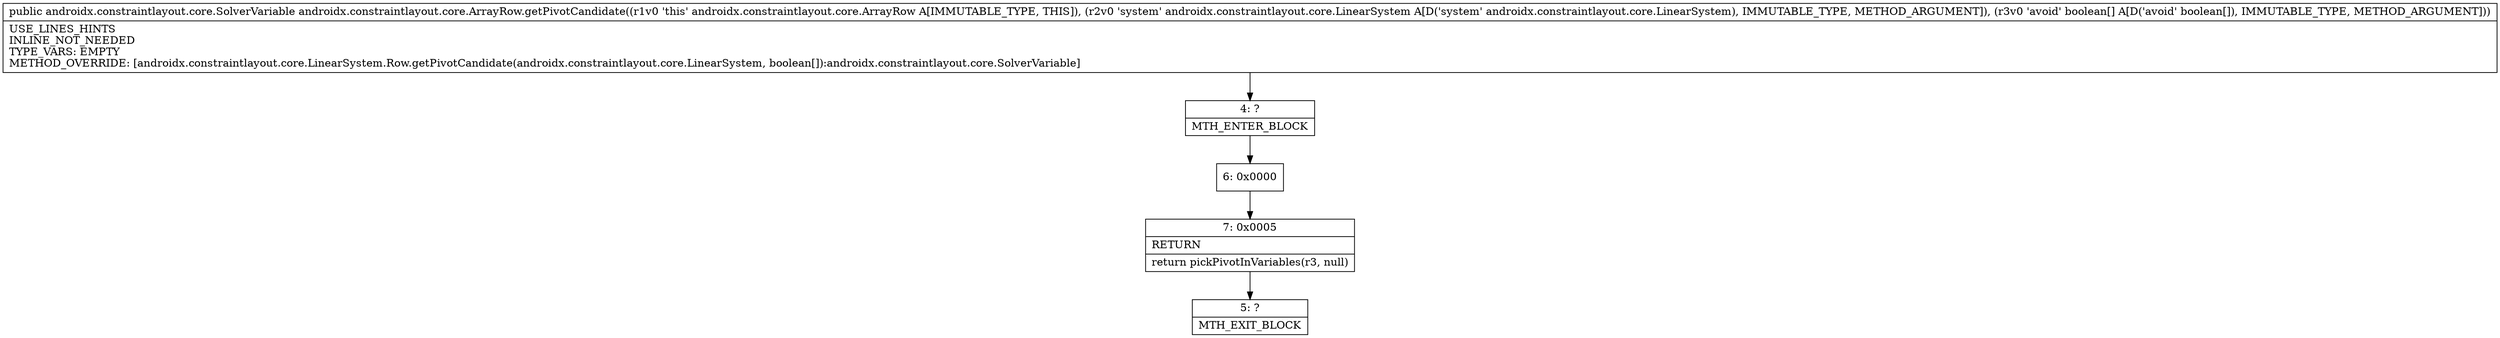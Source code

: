 digraph "CFG forandroidx.constraintlayout.core.ArrayRow.getPivotCandidate(Landroidx\/constraintlayout\/core\/LinearSystem;[Z)Landroidx\/constraintlayout\/core\/SolverVariable;" {
Node_4 [shape=record,label="{4\:\ ?|MTH_ENTER_BLOCK\l}"];
Node_6 [shape=record,label="{6\:\ 0x0000}"];
Node_7 [shape=record,label="{7\:\ 0x0005|RETURN\l|return pickPivotInVariables(r3, null)\l}"];
Node_5 [shape=record,label="{5\:\ ?|MTH_EXIT_BLOCK\l}"];
MethodNode[shape=record,label="{public androidx.constraintlayout.core.SolverVariable androidx.constraintlayout.core.ArrayRow.getPivotCandidate((r1v0 'this' androidx.constraintlayout.core.ArrayRow A[IMMUTABLE_TYPE, THIS]), (r2v0 'system' androidx.constraintlayout.core.LinearSystem A[D('system' androidx.constraintlayout.core.LinearSystem), IMMUTABLE_TYPE, METHOD_ARGUMENT]), (r3v0 'avoid' boolean[] A[D('avoid' boolean[]), IMMUTABLE_TYPE, METHOD_ARGUMENT]))  | USE_LINES_HINTS\lINLINE_NOT_NEEDED\lTYPE_VARS: EMPTY\lMETHOD_OVERRIDE: [androidx.constraintlayout.core.LinearSystem.Row.getPivotCandidate(androidx.constraintlayout.core.LinearSystem, boolean[]):androidx.constraintlayout.core.SolverVariable]\l}"];
MethodNode -> Node_4;Node_4 -> Node_6;
Node_6 -> Node_7;
Node_7 -> Node_5;
}

